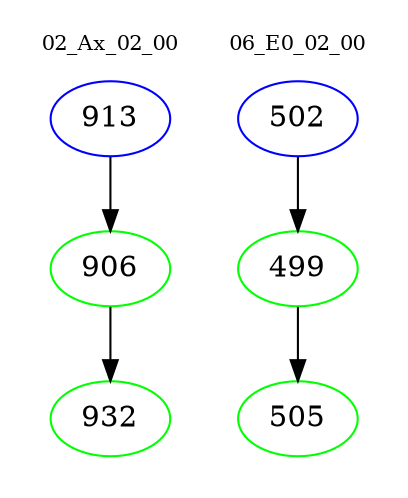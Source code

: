 digraph{
subgraph cluster_0 {
color = white
label = "02_Ax_02_00";
fontsize=10;
T0_913 [label="913", color="blue"]
T0_913 -> T0_906 [color="black"]
T0_906 [label="906", color="green"]
T0_906 -> T0_932 [color="black"]
T0_932 [label="932", color="green"]
}
subgraph cluster_1 {
color = white
label = "06_E0_02_00";
fontsize=10;
T1_502 [label="502", color="blue"]
T1_502 -> T1_499 [color="black"]
T1_499 [label="499", color="green"]
T1_499 -> T1_505 [color="black"]
T1_505 [label="505", color="green"]
}
}
